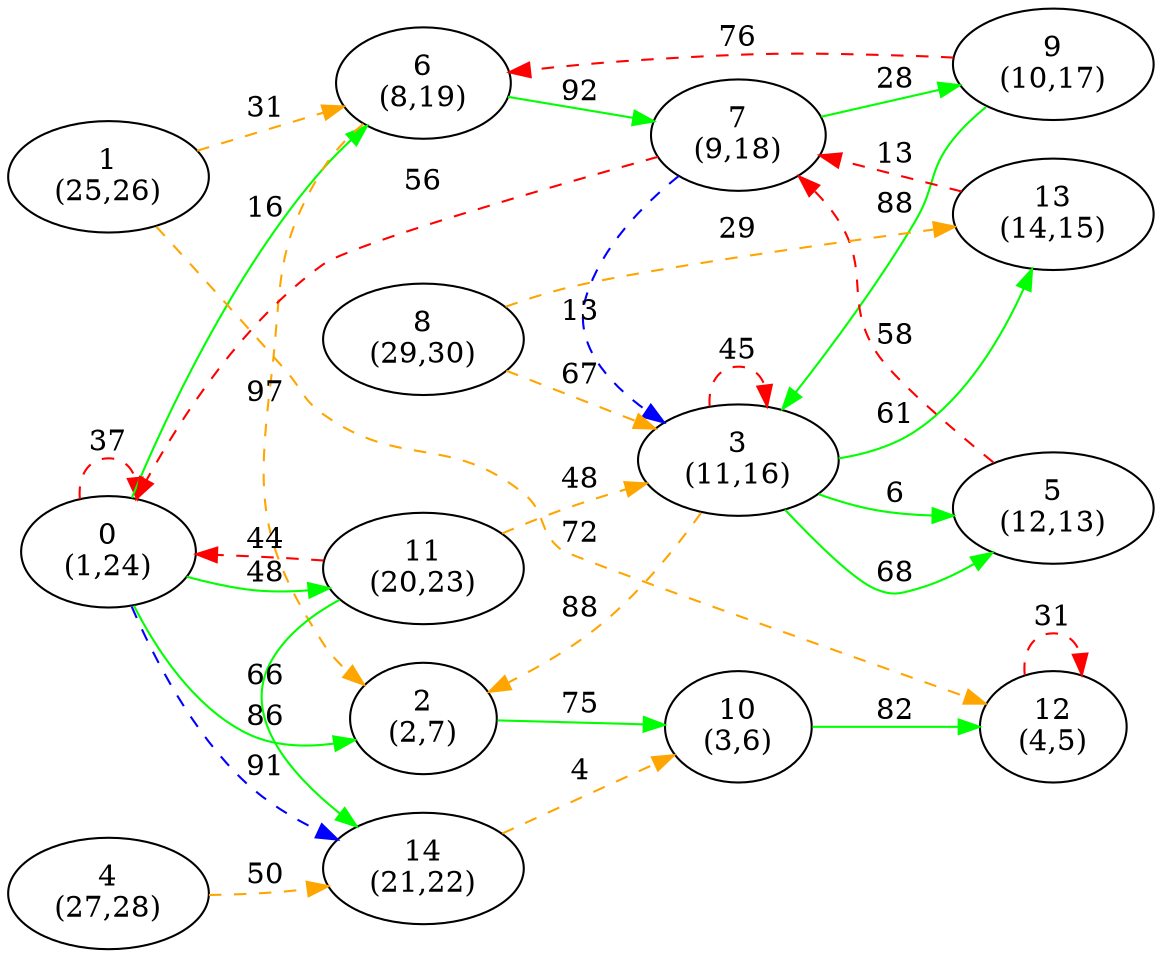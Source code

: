 digraph G {
ranksep = "equally";
rankdir = LR;
{rank = same; "0
(1,24)"; };
{rank = same; "2
(2,7)"; "6
(8,19)"; "11
(20,23)"; "14
(21,22)"; };
{rank = same; "10
(3,6)"; "7
(9,18)"; "3
(11,16)"; };
{rank = same; "12
(4,5)"; "9
(10,17)"; "5
(12,13)"; "13
(14,15)"; };
{rank = same; };
{rank = same; "1
(25,26)"; };
{rank = same; };
{rank = same; "4
(27,28)"; };
{rank = same; };
{rank = same; "8
(29,30)"; };
{rank = same; };
"0
(1,24)"->"2
(2,7)"[label="86" color = "green"];
"0
(1,24)"->"0
(1,24)"[label="37" color = "red" style = "dashed"];
"0
(1,24)"->"6
(8,19)"[label="16" color = "green"];
"0
(1,24)"->"11
(20,23)"[label="48" color = "green"];
"0
(1,24)"->"14
(21,22)"[label="91" color = "blue" style = "dashed"];
"2
(2,7)"->"10
(3,6)"[label="75" color = "green"];
"6
(8,19)"->"2
(2,7)"[label="97" color = "orange" style = "dashed"];
"6
(8,19)"->"7
(9,18)"[label="92" color = "green"];
"11
(20,23)"->"14
(21,22)"[label="66" color = "green"];
"11
(20,23)"->"0
(1,24)"[label="44" color = "red" style = "dashed"];
"11
(20,23)"->"3
(11,16)"[label="48" color = "orange" style = "dashed"];
"14
(21,22)"->"10
(3,6)"[label="4" color = "orange" style = "dashed"];
"10
(3,6)"->"12
(4,5)"[label="82" color = "green"];
"7
(9,18)"->"0
(1,24)"[label="56" color = "red" style = "dashed"];
"7
(9,18)"->"9
(10,17)"[label="28" color = "green"];
"7
(9,18)"->"3
(11,16)"[label="13" color = "blue" style = "dashed"];
"3
(11,16)"->"5
(12,13)"[label="68" color = "green"];
"3
(11,16)"->"3
(11,16)"[label="45" color = "red" style = "dashed"];
"3
(11,16)"->"2
(2,7)"[label="88" color = "orange" style = "dashed"];
"3
(11,16)"->"5
(12,13)"[label="6" color = "green"];
"3
(11,16)"->"13
(14,15)"[label="61" color = "green"];
"12
(4,5)"->"12
(4,5)"[label="31" color = "red" style = "dashed"];
"9
(10,17)"->"6
(8,19)"[label="76" color = "red" style = "dashed"];
"9
(10,17)"->"3
(11,16)"[label="88" color = "green"];
"5
(12,13)"->"7
(9,18)"[label="58" color = "red" style = "dashed"];
"13
(14,15)"->"7
(9,18)"[label="13" color = "red" style = "dashed"];
"1
(25,26)"->"6
(8,19)"[label="31" color = "orange" style = "dashed"];
"1
(25,26)"->"12
(4,5)"[label="72" color = "orange" style = "dashed"];
"4
(27,28)"->"14
(21,22)"[label="50" color = "orange" style = "dashed"];
"8
(29,30)"->"13
(14,15)"[label="29" color = "orange" style = "dashed"];
"8
(29,30)"->"3
(11,16)"[label="67" color = "orange" style = "dashed"];
}

